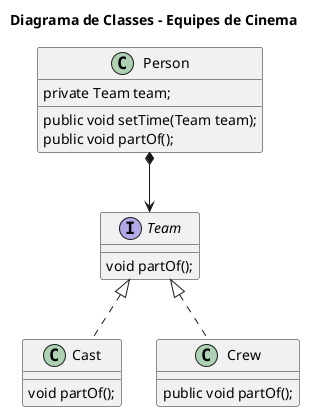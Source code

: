 @startuml EquipeCinema

title Diagrama de Classes - Equipes de Cinema

interface Team {
  void partOf();
}

class Cast implements Team {
  void partOf();
}

class Crew implements Team {
  public void partOf();
}

class Person {
    private Team team;
    public void setTime(Team team);
    public void partOf();
}

Person *--> Team

@enduml